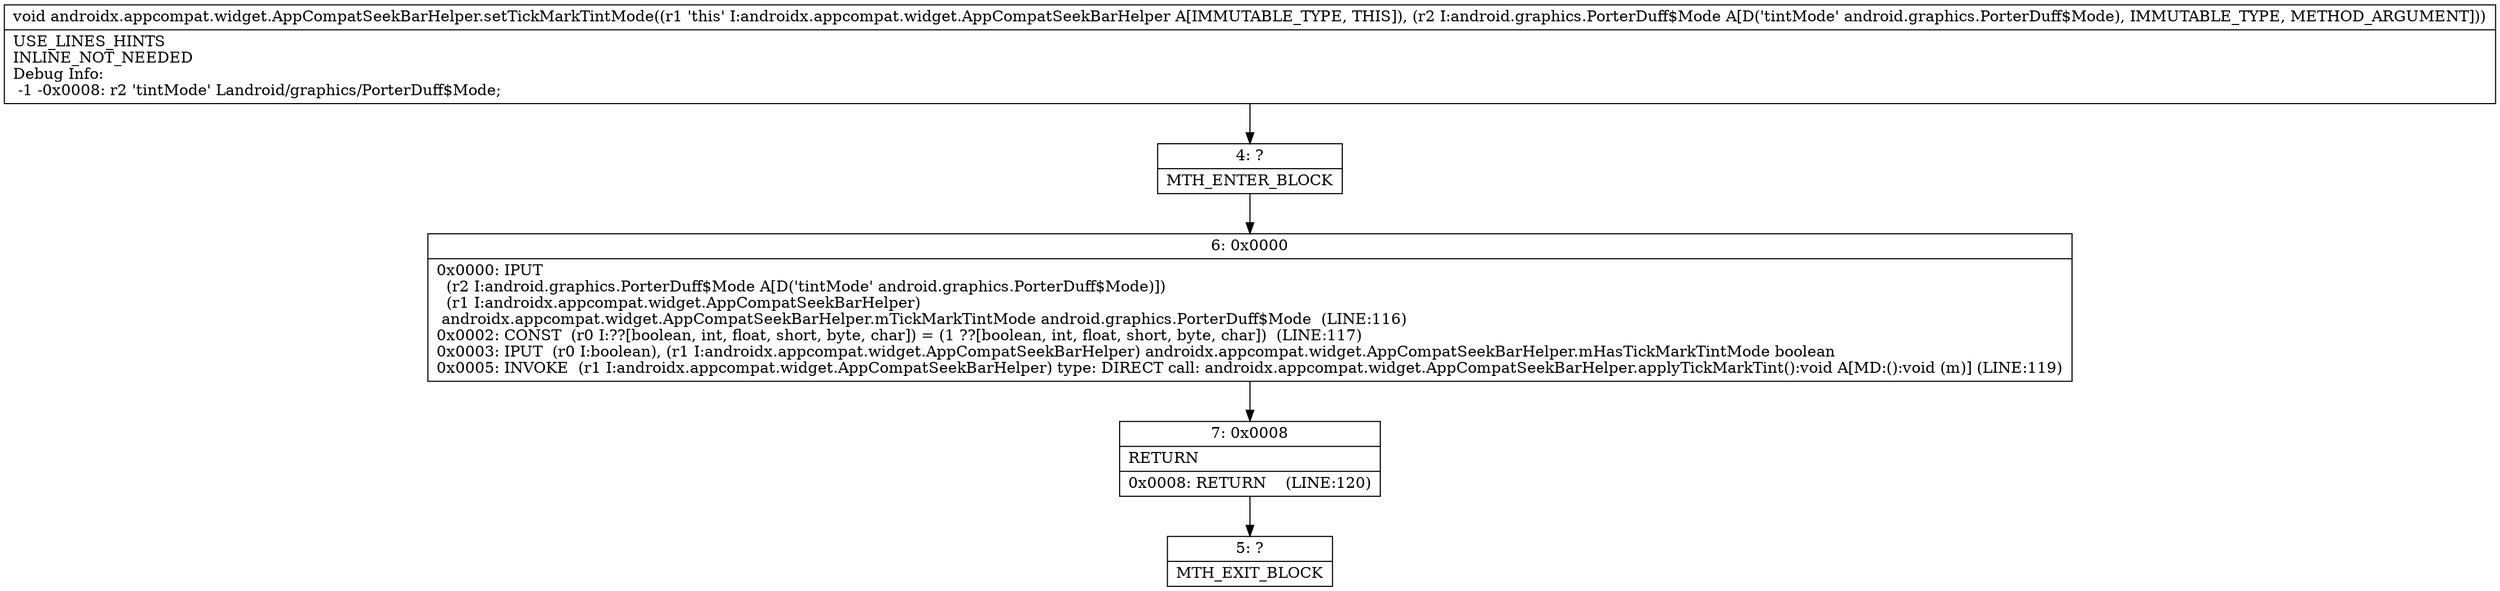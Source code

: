 digraph "CFG forandroidx.appcompat.widget.AppCompatSeekBarHelper.setTickMarkTintMode(Landroid\/graphics\/PorterDuff$Mode;)V" {
Node_4 [shape=record,label="{4\:\ ?|MTH_ENTER_BLOCK\l}"];
Node_6 [shape=record,label="{6\:\ 0x0000|0x0000: IPUT  \l  (r2 I:android.graphics.PorterDuff$Mode A[D('tintMode' android.graphics.PorterDuff$Mode)])\l  (r1 I:androidx.appcompat.widget.AppCompatSeekBarHelper)\l androidx.appcompat.widget.AppCompatSeekBarHelper.mTickMarkTintMode android.graphics.PorterDuff$Mode  (LINE:116)\l0x0002: CONST  (r0 I:??[boolean, int, float, short, byte, char]) = (1 ??[boolean, int, float, short, byte, char])  (LINE:117)\l0x0003: IPUT  (r0 I:boolean), (r1 I:androidx.appcompat.widget.AppCompatSeekBarHelper) androidx.appcompat.widget.AppCompatSeekBarHelper.mHasTickMarkTintMode boolean \l0x0005: INVOKE  (r1 I:androidx.appcompat.widget.AppCompatSeekBarHelper) type: DIRECT call: androidx.appcompat.widget.AppCompatSeekBarHelper.applyTickMarkTint():void A[MD:():void (m)] (LINE:119)\l}"];
Node_7 [shape=record,label="{7\:\ 0x0008|RETURN\l|0x0008: RETURN    (LINE:120)\l}"];
Node_5 [shape=record,label="{5\:\ ?|MTH_EXIT_BLOCK\l}"];
MethodNode[shape=record,label="{void androidx.appcompat.widget.AppCompatSeekBarHelper.setTickMarkTintMode((r1 'this' I:androidx.appcompat.widget.AppCompatSeekBarHelper A[IMMUTABLE_TYPE, THIS]), (r2 I:android.graphics.PorterDuff$Mode A[D('tintMode' android.graphics.PorterDuff$Mode), IMMUTABLE_TYPE, METHOD_ARGUMENT]))  | USE_LINES_HINTS\lINLINE_NOT_NEEDED\lDebug Info:\l  \-1 \-0x0008: r2 'tintMode' Landroid\/graphics\/PorterDuff$Mode;\l}"];
MethodNode -> Node_4;Node_4 -> Node_6;
Node_6 -> Node_7;
Node_7 -> Node_5;
}

